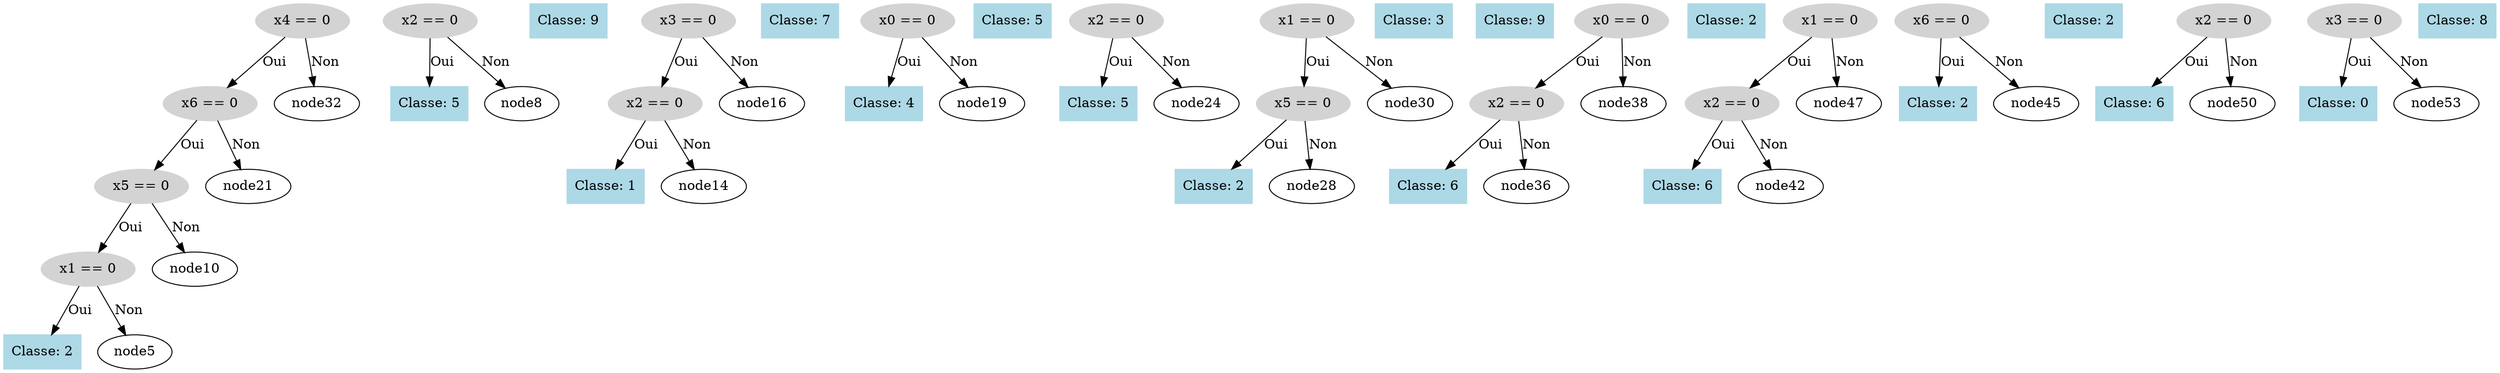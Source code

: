 digraph DecisionTree {
  node0 [label="x4 == 0", shape=ellipse, style=filled, color=lightgray];
  node0 -> node1 [label="Oui"];
  node1 [label="x6 == 0", shape=ellipse, style=filled, color=lightgray];
  node1 -> node2 [label="Oui"];
  node2 [label="x5 == 0", shape=ellipse, style=filled, color=lightgray];
  node2 -> node3 [label="Oui"];
  node3 [label="x1 == 0", shape=ellipse, style=filled, color=lightgray];
  node3 -> node4 [label="Oui"];
  node4 [label="Classe: 2", shape=box, style=filled, color=lightblue];
  node3 -> node5 [label="Non"];
  node6 [label="x2 == 0", shape=ellipse, style=filled, color=lightgray];
  node6 -> node7 [label="Oui"];
  node7 [label="Classe: 5", shape=box, style=filled, color=lightblue];
  node6 -> node8 [label="Non"];
  node9 [label="Classe: 9", shape=box, style=filled, color=lightblue];
  node2 -> node10 [label="Non"];
  node11 [label="x3 == 0", shape=ellipse, style=filled, color=lightgray];
  node11 -> node12 [label="Oui"];
  node12 [label="x2 == 0", shape=ellipse, style=filled, color=lightgray];
  node12 -> node13 [label="Oui"];
  node13 [label="Classe: 1", shape=box, style=filled, color=lightblue];
  node12 -> node14 [label="Non"];
  node15 [label="Classe: 7", shape=box, style=filled, color=lightblue];
  node11 -> node16 [label="Non"];
  node17 [label="x0 == 0", shape=ellipse, style=filled, color=lightgray];
  node17 -> node18 [label="Oui"];
  node18 [label="Classe: 4", shape=box, style=filled, color=lightblue];
  node17 -> node19 [label="Non"];
  node20 [label="Classe: 5", shape=box, style=filled, color=lightblue];
  node1 -> node21 [label="Non"];
  node22 [label="x2 == 0", shape=ellipse, style=filled, color=lightgray];
  node22 -> node23 [label="Oui"];
  node23 [label="Classe: 5", shape=box, style=filled, color=lightblue];
  node22 -> node24 [label="Non"];
  node25 [label="x1 == 0", shape=ellipse, style=filled, color=lightgray];
  node25 -> node26 [label="Oui"];
  node26 [label="x5 == 0", shape=ellipse, style=filled, color=lightgray];
  node26 -> node27 [label="Oui"];
  node27 [label="Classe: 2", shape=box, style=filled, color=lightblue];
  node26 -> node28 [label="Non"];
  node29 [label="Classe: 3", shape=box, style=filled, color=lightblue];
  node25 -> node30 [label="Non"];
  node31 [label="Classe: 9", shape=box, style=filled, color=lightblue];
  node0 -> node32 [label="Non"];
  node33 [label="x0 == 0", shape=ellipse, style=filled, color=lightgray];
  node33 -> node34 [label="Oui"];
  node34 [label="x2 == 0", shape=ellipse, style=filled, color=lightgray];
  node34 -> node35 [label="Oui"];
  node35 [label="Classe: 6", shape=box, style=filled, color=lightblue];
  node34 -> node36 [label="Non"];
  node37 [label="Classe: 2", shape=box, style=filled, color=lightblue];
  node33 -> node38 [label="Non"];
  node39 [label="x1 == 0", shape=ellipse, style=filled, color=lightgray];
  node39 -> node40 [label="Oui"];
  node40 [label="x2 == 0", shape=ellipse, style=filled, color=lightgray];
  node40 -> node41 [label="Oui"];
  node41 [label="Classe: 6", shape=box, style=filled, color=lightblue];
  node40 -> node42 [label="Non"];
  node43 [label="x6 == 0", shape=ellipse, style=filled, color=lightgray];
  node43 -> node44 [label="Oui"];
  node44 [label="Classe: 2", shape=box, style=filled, color=lightblue];
  node43 -> node45 [label="Non"];
  node46 [label="Classe: 2", shape=box, style=filled, color=lightblue];
  node39 -> node47 [label="Non"];
  node48 [label="x2 == 0", shape=ellipse, style=filled, color=lightgray];
  node48 -> node49 [label="Oui"];
  node49 [label="Classe: 6", shape=box, style=filled, color=lightblue];
  node48 -> node50 [label="Non"];
  node51 [label="x3 == 0", shape=ellipse, style=filled, color=lightgray];
  node51 -> node52 [label="Oui"];
  node52 [label="Classe: 0", shape=box, style=filled, color=lightblue];
  node51 -> node53 [label="Non"];
  node54 [label="Classe: 8", shape=box, style=filled, color=lightblue];
}
